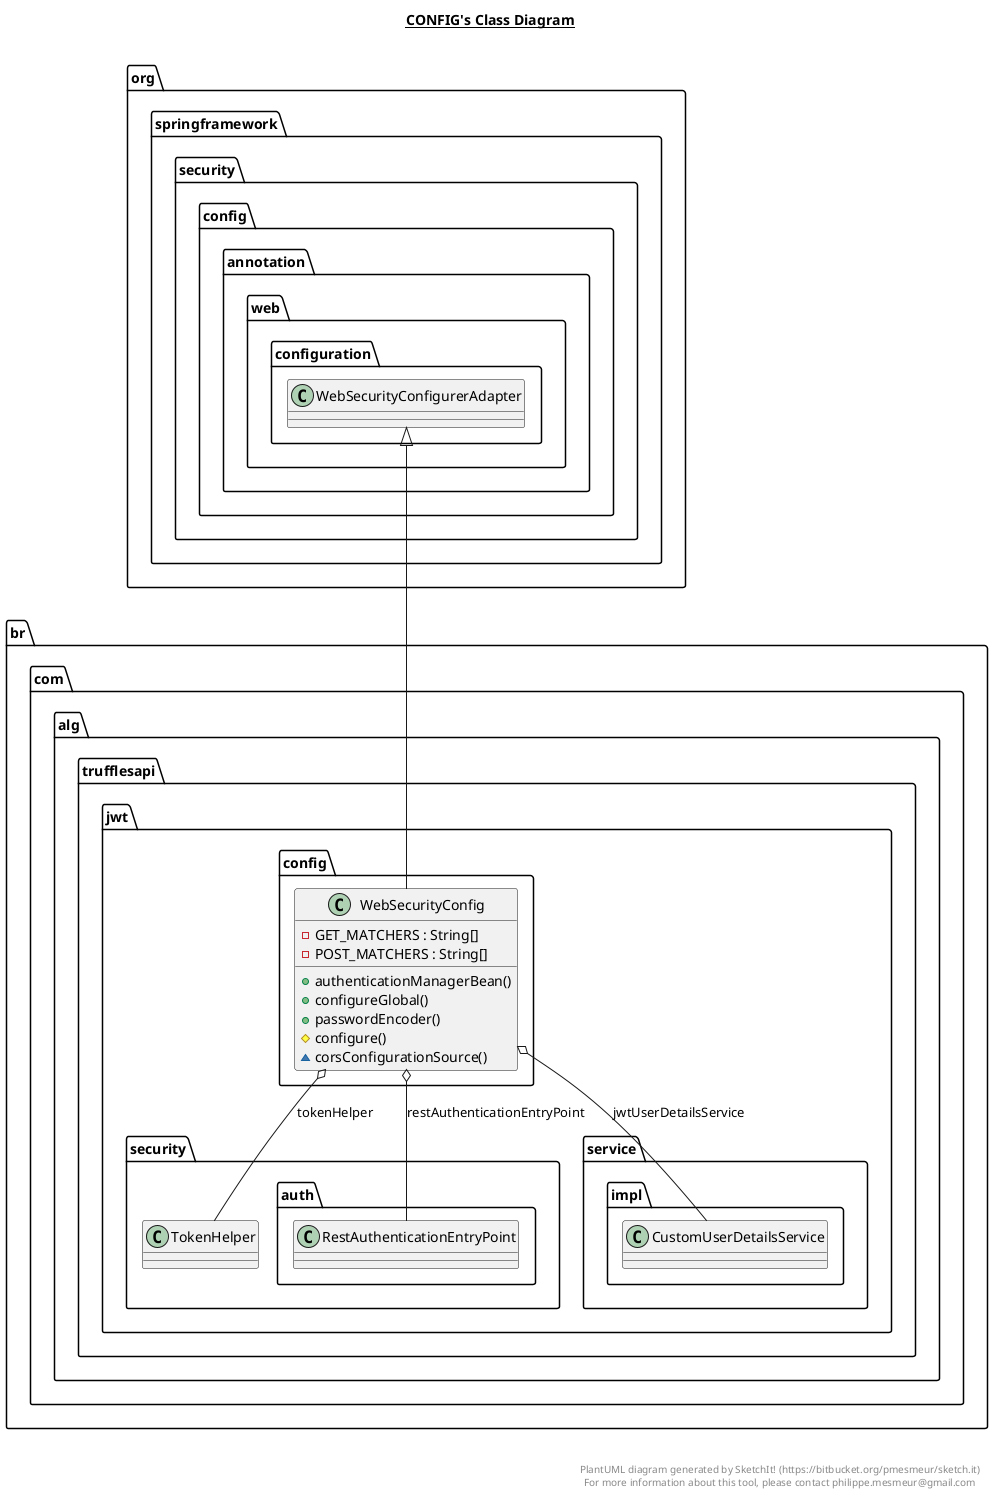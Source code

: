 @startuml

title __CONFIG's Class Diagram__\n

  namespace br.com.alg.trufflesapi {
    namespace jwt.config {
      class br.com.alg.trufflesapi.jwt.config.WebSecurityConfig {
          - GET_MATCHERS : String[]
          - POST_MATCHERS : String[]
          + authenticationManagerBean()
          + configureGlobal()
          + passwordEncoder()
          # configure()
          ~ corsConfigurationSource()
      }
    }
  }
  

  br.com.alg.trufflesapi.jwt.config.WebSecurityConfig -up-|> org.springframework.security.config.annotation.web.configuration.WebSecurityConfigurerAdapter
  br.com.alg.trufflesapi.jwt.config.WebSecurityConfig o-- br.com.alg.trufflesapi.jwt.security.TokenHelper : tokenHelper
  br.com.alg.trufflesapi.jwt.config.WebSecurityConfig o-- br.com.alg.trufflesapi.jwt.service.impl.CustomUserDetailsService : jwtUserDetailsService
  br.com.alg.trufflesapi.jwt.config.WebSecurityConfig o-- br.com.alg.trufflesapi.jwt.security.auth.RestAuthenticationEntryPoint : restAuthenticationEntryPoint


right footer


PlantUML diagram generated by SketchIt! (https://bitbucket.org/pmesmeur/sketch.it)
For more information about this tool, please contact philippe.mesmeur@gmail.com
endfooter

@enduml
